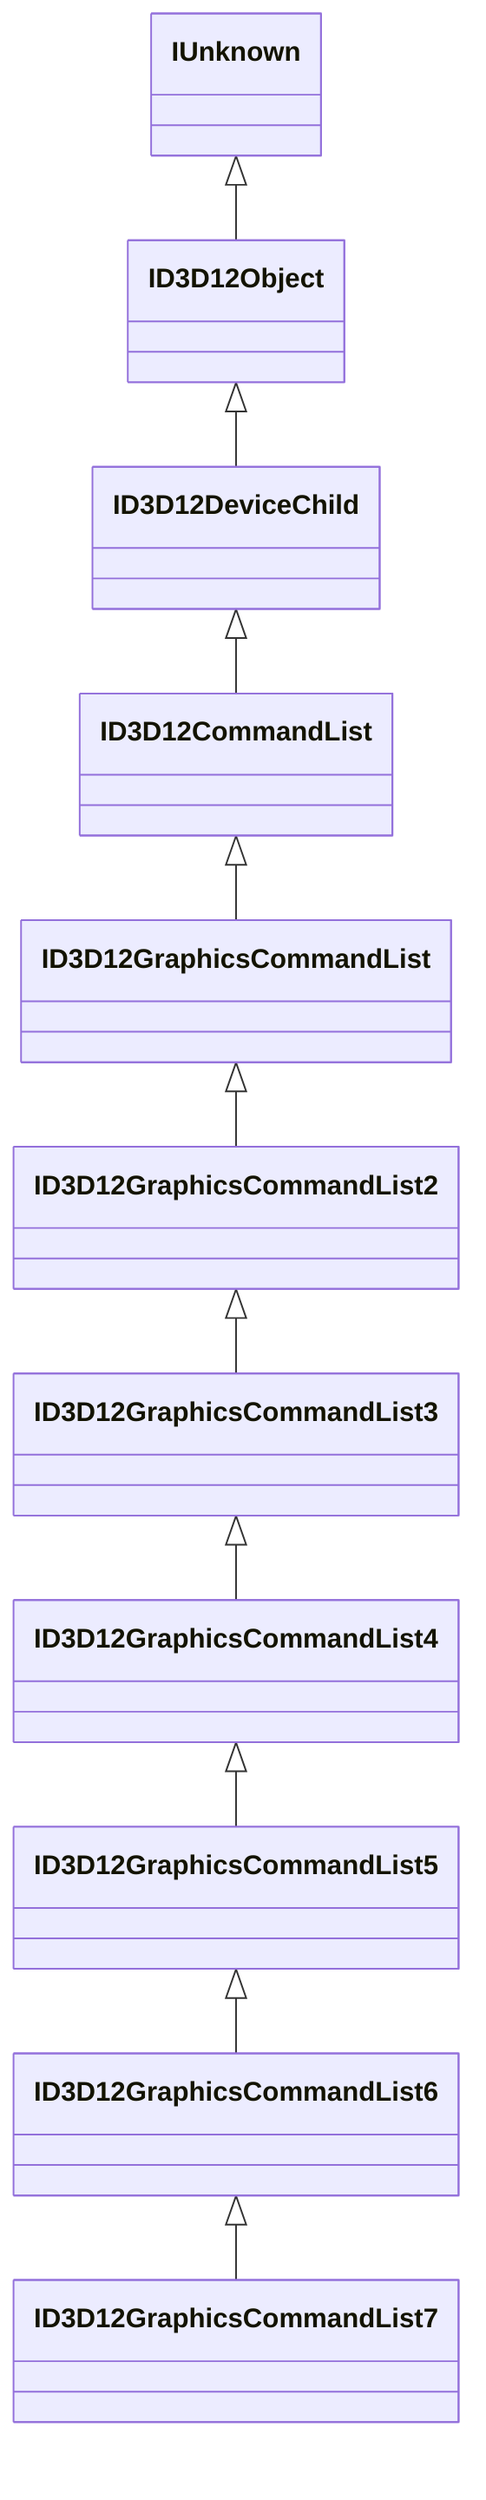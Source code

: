 classDiagram
    IUnknown <|-- ID3D12Object
    ID3D12Object <|-- ID3D12DeviceChild
    ID3D12DeviceChild <|-- ID3D12CommandList
    ID3D12CommandList <|-- ID3D12GraphicsCommandList
    ID3D12GraphicsCommandList <|-- ID3D12GraphicsCommandList2
    ID3D12GraphicsCommandList2 <|-- ID3D12GraphicsCommandList3
    ID3D12GraphicsCommandList3 <|-- ID3D12GraphicsCommandList4
    ID3D12GraphicsCommandList4 <|-- ID3D12GraphicsCommandList5
    ID3D12GraphicsCommandList5 <|-- ID3D12GraphicsCommandList6
    ID3D12GraphicsCommandList6 <|-- ID3D12GraphicsCommandList7